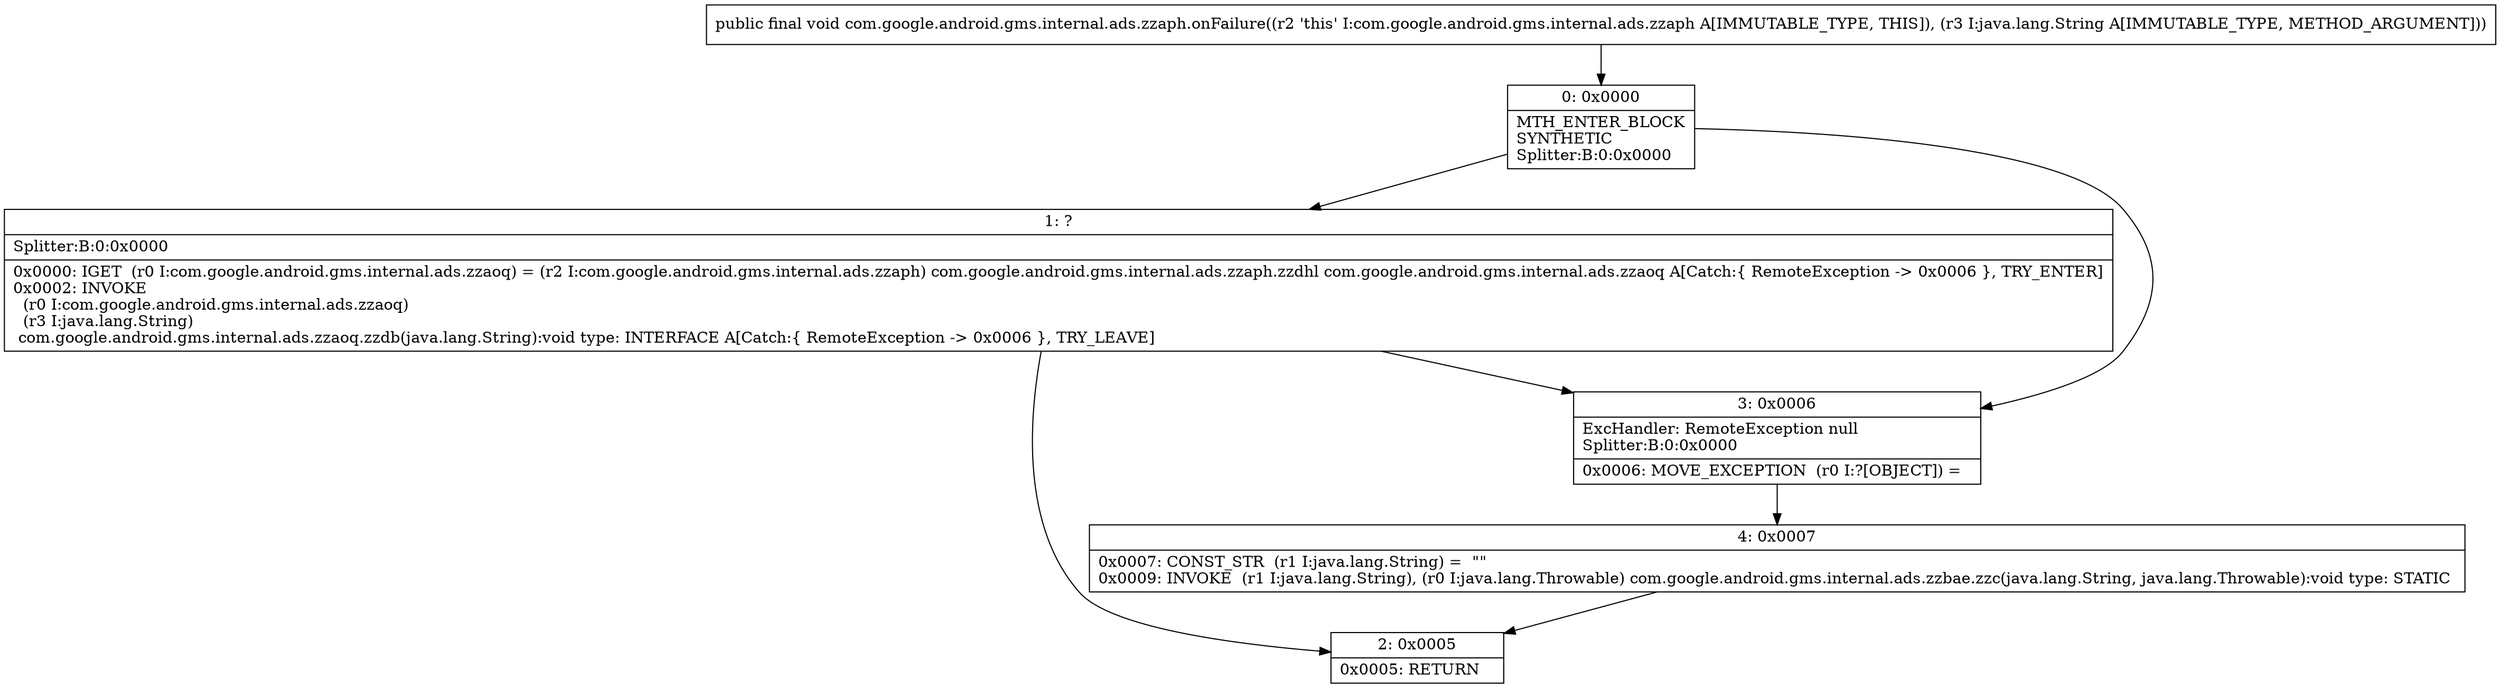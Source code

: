 digraph "CFG forcom.google.android.gms.internal.ads.zzaph.onFailure(Ljava\/lang\/String;)V" {
Node_0 [shape=record,label="{0\:\ 0x0000|MTH_ENTER_BLOCK\lSYNTHETIC\lSplitter:B:0:0x0000\l}"];
Node_1 [shape=record,label="{1\:\ ?|Splitter:B:0:0x0000\l|0x0000: IGET  (r0 I:com.google.android.gms.internal.ads.zzaoq) = (r2 I:com.google.android.gms.internal.ads.zzaph) com.google.android.gms.internal.ads.zzaph.zzdhl com.google.android.gms.internal.ads.zzaoq A[Catch:\{ RemoteException \-\> 0x0006 \}, TRY_ENTER]\l0x0002: INVOKE  \l  (r0 I:com.google.android.gms.internal.ads.zzaoq)\l  (r3 I:java.lang.String)\l com.google.android.gms.internal.ads.zzaoq.zzdb(java.lang.String):void type: INTERFACE A[Catch:\{ RemoteException \-\> 0x0006 \}, TRY_LEAVE]\l}"];
Node_2 [shape=record,label="{2\:\ 0x0005|0x0005: RETURN   \l}"];
Node_3 [shape=record,label="{3\:\ 0x0006|ExcHandler: RemoteException null\lSplitter:B:0:0x0000\l|0x0006: MOVE_EXCEPTION  (r0 I:?[OBJECT]) =  \l}"];
Node_4 [shape=record,label="{4\:\ 0x0007|0x0007: CONST_STR  (r1 I:java.lang.String) =  \"\" \l0x0009: INVOKE  (r1 I:java.lang.String), (r0 I:java.lang.Throwable) com.google.android.gms.internal.ads.zzbae.zzc(java.lang.String, java.lang.Throwable):void type: STATIC \l}"];
MethodNode[shape=record,label="{public final void com.google.android.gms.internal.ads.zzaph.onFailure((r2 'this' I:com.google.android.gms.internal.ads.zzaph A[IMMUTABLE_TYPE, THIS]), (r3 I:java.lang.String A[IMMUTABLE_TYPE, METHOD_ARGUMENT])) }"];
MethodNode -> Node_0;
Node_0 -> Node_1;
Node_0 -> Node_3;
Node_1 -> Node_2;
Node_1 -> Node_3;
Node_3 -> Node_4;
Node_4 -> Node_2;
}

